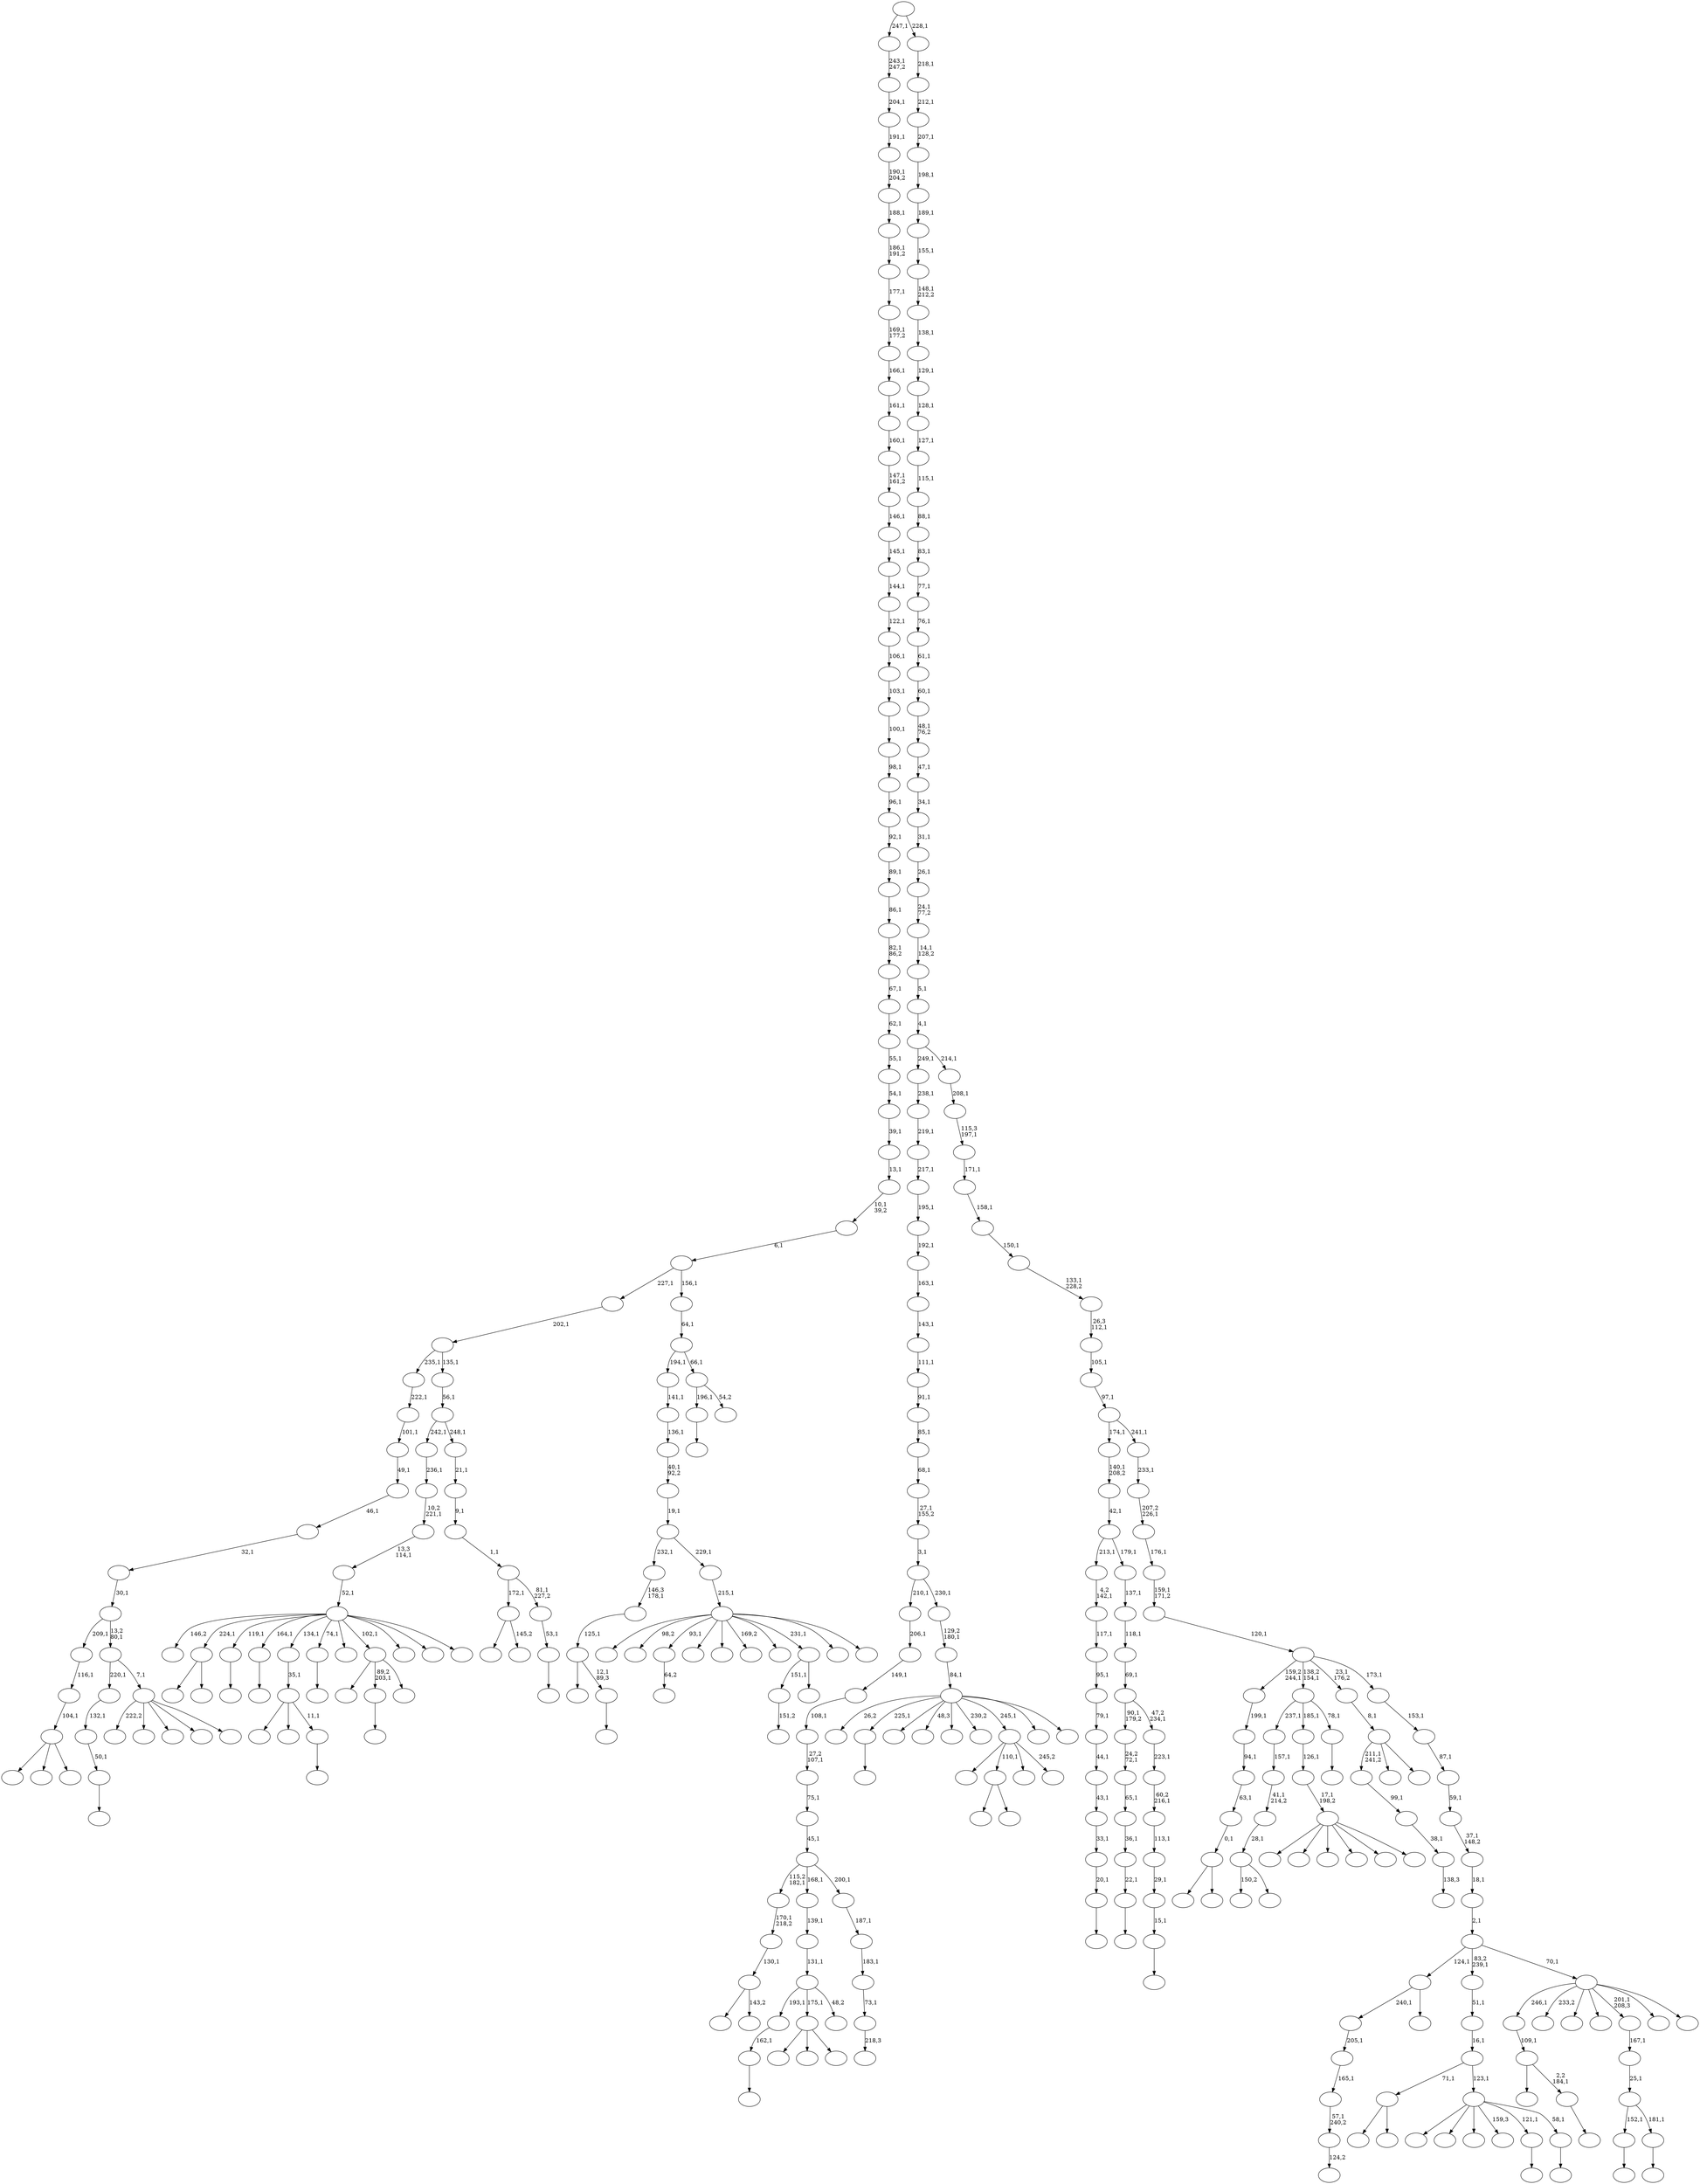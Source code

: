 digraph T {
	350 [label=""]
	349 [label=""]
	348 [label=""]
	347 [label=""]
	346 [label=""]
	345 [label=""]
	344 [label=""]
	343 [label=""]
	342 [label=""]
	341 [label=""]
	340 [label=""]
	339 [label=""]
	338 [label=""]
	337 [label=""]
	336 [label=""]
	335 [label=""]
	334 [label=""]
	333 [label=""]
	332 [label=""]
	331 [label=""]
	330 [label=""]
	329 [label=""]
	328 [label=""]
	327 [label=""]
	326 [label=""]
	325 [label=""]
	324 [label=""]
	323 [label=""]
	322 [label=""]
	321 [label=""]
	320 [label=""]
	319 [label=""]
	318 [label=""]
	317 [label=""]
	316 [label=""]
	315 [label=""]
	314 [label=""]
	313 [label=""]
	312 [label=""]
	311 [label=""]
	310 [label=""]
	309 [label=""]
	308 [label=""]
	307 [label=""]
	306 [label=""]
	305 [label=""]
	304 [label=""]
	303 [label=""]
	302 [label=""]
	301 [label=""]
	300 [label=""]
	299 [label=""]
	298 [label=""]
	297 [label=""]
	296 [label=""]
	295 [label=""]
	294 [label=""]
	293 [label=""]
	292 [label=""]
	291 [label=""]
	290 [label=""]
	289 [label=""]
	288 [label=""]
	287 [label=""]
	286 [label=""]
	285 [label=""]
	284 [label=""]
	283 [label=""]
	282 [label=""]
	281 [label=""]
	280 [label=""]
	279 [label=""]
	278 [label=""]
	277 [label=""]
	276 [label=""]
	275 [label=""]
	274 [label=""]
	273 [label=""]
	272 [label=""]
	271 [label=""]
	270 [label=""]
	269 [label=""]
	268 [label=""]
	267 [label=""]
	266 [label=""]
	265 [label=""]
	264 [label=""]
	263 [label=""]
	262 [label=""]
	261 [label=""]
	260 [label=""]
	259 [label=""]
	258 [label=""]
	257 [label=""]
	256 [label=""]
	255 [label=""]
	254 [label=""]
	253 [label=""]
	252 [label=""]
	251 [label=""]
	250 [label=""]
	249 [label=""]
	248 [label=""]
	247 [label=""]
	246 [label=""]
	245 [label=""]
	244 [label=""]
	243 [label=""]
	242 [label=""]
	241 [label=""]
	240 [label=""]
	239 [label=""]
	238 [label=""]
	237 [label=""]
	236 [label=""]
	235 [label=""]
	234 [label=""]
	233 [label=""]
	232 [label=""]
	231 [label=""]
	230 [label=""]
	229 [label=""]
	228 [label=""]
	227 [label=""]
	226 [label=""]
	225 [label=""]
	224 [label=""]
	223 [label=""]
	222 [label=""]
	221 [label=""]
	220 [label=""]
	219 [label=""]
	218 [label=""]
	217 [label=""]
	216 [label=""]
	215 [label=""]
	214 [label=""]
	213 [label=""]
	212 [label=""]
	211 [label=""]
	210 [label=""]
	209 [label=""]
	208 [label=""]
	207 [label=""]
	206 [label=""]
	205 [label=""]
	204 [label=""]
	203 [label=""]
	202 [label=""]
	201 [label=""]
	200 [label=""]
	199 [label=""]
	198 [label=""]
	197 [label=""]
	196 [label=""]
	195 [label=""]
	194 [label=""]
	193 [label=""]
	192 [label=""]
	191 [label=""]
	190 [label=""]
	189 [label=""]
	188 [label=""]
	187 [label=""]
	186 [label=""]
	185 [label=""]
	184 [label=""]
	183 [label=""]
	182 [label=""]
	181 [label=""]
	180 [label=""]
	179 [label=""]
	178 [label=""]
	177 [label=""]
	176 [label=""]
	175 [label=""]
	174 [label=""]
	173 [label=""]
	172 [label=""]
	171 [label=""]
	170 [label=""]
	169 [label=""]
	168 [label=""]
	167 [label=""]
	166 [label=""]
	165 [label=""]
	164 [label=""]
	163 [label=""]
	162 [label=""]
	161 [label=""]
	160 [label=""]
	159 [label=""]
	158 [label=""]
	157 [label=""]
	156 [label=""]
	155 [label=""]
	154 [label=""]
	153 [label=""]
	152 [label=""]
	151 [label=""]
	150 [label=""]
	149 [label=""]
	148 [label=""]
	147 [label=""]
	146 [label=""]
	145 [label=""]
	144 [label=""]
	143 [label=""]
	142 [label=""]
	141 [label=""]
	140 [label=""]
	139 [label=""]
	138 [label=""]
	137 [label=""]
	136 [label=""]
	135 [label=""]
	134 [label=""]
	133 [label=""]
	132 [label=""]
	131 [label=""]
	130 [label=""]
	129 [label=""]
	128 [label=""]
	127 [label=""]
	126 [label=""]
	125 [label=""]
	124 [label=""]
	123 [label=""]
	122 [label=""]
	121 [label=""]
	120 [label=""]
	119 [label=""]
	118 [label=""]
	117 [label=""]
	116 [label=""]
	115 [label=""]
	114 [label=""]
	113 [label=""]
	112 [label=""]
	111 [label=""]
	110 [label=""]
	109 [label=""]
	108 [label=""]
	107 [label=""]
	106 [label=""]
	105 [label=""]
	104 [label=""]
	103 [label=""]
	102 [label=""]
	101 [label=""]
	100 [label=""]
	99 [label=""]
	98 [label=""]
	97 [label=""]
	96 [label=""]
	95 [label=""]
	94 [label=""]
	93 [label=""]
	92 [label=""]
	91 [label=""]
	90 [label=""]
	89 [label=""]
	88 [label=""]
	87 [label=""]
	86 [label=""]
	85 [label=""]
	84 [label=""]
	83 [label=""]
	82 [label=""]
	81 [label=""]
	80 [label=""]
	79 [label=""]
	78 [label=""]
	77 [label=""]
	76 [label=""]
	75 [label=""]
	74 [label=""]
	73 [label=""]
	72 [label=""]
	71 [label=""]
	70 [label=""]
	69 [label=""]
	68 [label=""]
	67 [label=""]
	66 [label=""]
	65 [label=""]
	64 [label=""]
	63 [label=""]
	62 [label=""]
	61 [label=""]
	60 [label=""]
	59 [label=""]
	58 [label=""]
	57 [label=""]
	56 [label=""]
	55 [label=""]
	54 [label=""]
	53 [label=""]
	52 [label=""]
	51 [label=""]
	50 [label=""]
	49 [label=""]
	48 [label=""]
	47 [label=""]
	46 [label=""]
	45 [label=""]
	44 [label=""]
	43 [label=""]
	42 [label=""]
	41 [label=""]
	40 [label=""]
	39 [label=""]
	38 [label=""]
	37 [label=""]
	36 [label=""]
	35 [label=""]
	34 [label=""]
	33 [label=""]
	32 [label=""]
	31 [label=""]
	30 [label=""]
	29 [label=""]
	28 [label=""]
	27 [label=""]
	26 [label=""]
	25 [label=""]
	24 [label=""]
	23 [label=""]
	22 [label=""]
	21 [label=""]
	20 [label=""]
	19 [label=""]
	18 [label=""]
	17 [label=""]
	16 [label=""]
	15 [label=""]
	14 [label=""]
	13 [label=""]
	12 [label=""]
	11 [label=""]
	10 [label=""]
	9 [label=""]
	8 [label=""]
	7 [label=""]
	6 [label=""]
	5 [label=""]
	4 [label=""]
	3 [label=""]
	2 [label=""]
	1 [label=""]
	0 [label=""]
	346 -> 347 [label=""]
	345 -> 346 [label="162,1"]
	342 -> 343 [label=""]
	341 -> 344 [label=""]
	341 -> 342 [label="2,2\n184,1"]
	340 -> 341 [label="109,1"]
	337 -> 338 [label=""]
	333 -> 334 [label="138,3"]
	332 -> 333 [label="38,1"]
	331 -> 332 [label="99,1"]
	329 -> 335 [label=""]
	329 -> 330 [label=""]
	324 -> 325 [label=""]
	321 -> 322 [label=""]
	320 -> 321 [label="20,1"]
	319 -> 320 [label="33,1"]
	318 -> 319 [label="43,1"]
	317 -> 318 [label="44,1"]
	316 -> 317 [label="79,1"]
	315 -> 316 [label="95,1"]
	314 -> 315 [label="117,1"]
	313 -> 314 [label="4,2\n142,1"]
	309 -> 348 [label=""]
	309 -> 310 [label="145,2"]
	303 -> 304 [label="151,2"]
	301 -> 323 [label=""]
	301 -> 312 [label=""]
	301 -> 302 [label=""]
	298 -> 305 [label="150,2"]
	298 -> 299 [label=""]
	297 -> 298 [label="28,1"]
	296 -> 297 [label="41,1\n214,2"]
	295 -> 296 [label="157,1"]
	292 -> 293 [label=""]
	291 -> 292 [label="50,1"]
	290 -> 291 [label="132,1"]
	286 -> 287 [label="124,2"]
	285 -> 286 [label="57,1\n240,2"]
	284 -> 285 [label="165,1"]
	283 -> 284 [label="205,1"]
	281 -> 282 [label="64,2"]
	278 -> 311 [label=""]
	278 -> 279 [label=""]
	277 -> 278 [label="0,1"]
	276 -> 277 [label="63,1"]
	275 -> 276 [label="94,1"]
	274 -> 275 [label="199,1"]
	271 -> 272 [label=""]
	269 -> 273 [label=""]
	269 -> 270 [label=""]
	265 -> 266 [label=""]
	264 -> 280 [label=""]
	264 -> 265 [label="12,1\n89,3"]
	263 -> 264 [label="125,1"]
	262 -> 263 [label="146,3\n178,1"]
	259 -> 260 [label=""]
	257 -> 258 [label=""]
	256 -> 257 [label="22,1"]
	255 -> 256 [label="36,1"]
	254 -> 255 [label="65,1"]
	253 -> 254 [label="24,2\n72,1"]
	251 -> 252 [label=""]
	250 -> 251 [label="15,1"]
	249 -> 250 [label="29,1"]
	248 -> 249 [label="113,1"]
	247 -> 248 [label="60,2\n216,1"]
	246 -> 247 [label="223,1"]
	245 -> 253 [label="90,1\n179,2"]
	245 -> 246 [label="47,2\n234,1"]
	244 -> 245 [label="69,1"]
	243 -> 244 [label="118,1"]
	242 -> 243 [label="137,1"]
	241 -> 313 [label="213,1"]
	241 -> 242 [label="179,1"]
	240 -> 241 [label="42,1"]
	239 -> 240 [label="140,1\n208,2"]
	236 -> 237 [label=""]
	228 -> 229 [label=""]
	227 -> 339 [label=""]
	227 -> 268 [label=""]
	227 -> 228 [label="11,1"]
	226 -> 227 [label="35,1"]
	220 -> 221 [label=""]
	218 -> 225 [label=""]
	218 -> 219 [label="143,2"]
	217 -> 218 [label="130,1"]
	216 -> 217 [label="170,1\n218,2"]
	210 -> 211 [label=""]
	207 -> 303 [label="151,1"]
	207 -> 208 [label=""]
	203 -> 261 [label=""]
	203 -> 223 [label=""]
	203 -> 204 [label=""]
	202 -> 203 [label="104,1"]
	201 -> 202 [label="116,1"]
	199 -> 326 [label=""]
	199 -> 200 [label=""]
	196 -> 327 [label=""]
	196 -> 267 [label=""]
	196 -> 233 [label=""]
	196 -> 230 [label=""]
	196 -> 209 [label=""]
	196 -> 197 [label=""]
	195 -> 196 [label="17,1\n198,2"]
	194 -> 195 [label="126,1"]
	191 -> 192 [label=""]
	190 -> 295 [label="237,1"]
	190 -> 194 [label="185,1"]
	190 -> 191 [label="78,1"]
	187 -> 238 [label=""]
	187 -> 210 [label="89,2\n203,1"]
	187 -> 188 [label=""]
	184 -> 185 [label=""]
	183 -> 271 [label="152,1"]
	183 -> 184 [label="181,1"]
	182 -> 183 [label="25,1"]
	181 -> 182 [label="167,1"]
	177 -> 345 [label="193,1"]
	177 -> 301 [label="175,1"]
	177 -> 178 [label="48,2"]
	176 -> 177 [label="131,1"]
	175 -> 176 [label="139,1"]
	172 -> 300 [label="222,2"]
	172 -> 289 [label=""]
	172 -> 193 [label=""]
	172 -> 186 [label=""]
	172 -> 173 [label=""]
	171 -> 290 [label="220,1"]
	171 -> 172 [label="7,1"]
	170 -> 201 [label="209,1"]
	170 -> 171 [label="13,2\n80,1"]
	169 -> 170 [label="30,1"]
	168 -> 169 [label="32,1"]
	167 -> 168 [label="46,1"]
	166 -> 167 [label="49,1"]
	165 -> 166 [label="101,1"]
	164 -> 165 [label="222,1"]
	162 -> 350 [label="146,2"]
	162 -> 329 [label="224,1"]
	162 -> 324 [label="119,1"]
	162 -> 236 [label="164,1"]
	162 -> 226 [label="134,1"]
	162 -> 220 [label="74,1"]
	162 -> 205 [label=""]
	162 -> 187 [label="102,1"]
	162 -> 180 [label=""]
	162 -> 179 [label=""]
	162 -> 163 [label=""]
	161 -> 162 [label="52,1"]
	160 -> 161 [label="13,3\n114,1"]
	159 -> 160 [label="10,2\n221,1"]
	158 -> 159 [label="236,1"]
	156 -> 157 [label="218,3"]
	155 -> 156 [label="73,1"]
	154 -> 155 [label="183,1"]
	153 -> 154 [label="187,1"]
	152 -> 216 [label="115,2\n182,1"]
	152 -> 175 [label="168,1"]
	152 -> 153 [label="200,1"]
	151 -> 152 [label="45,1"]
	150 -> 151 [label="75,1"]
	149 -> 150 [label="27,2\n107,1"]
	148 -> 149 [label="108,1"]
	147 -> 148 [label="149,1"]
	146 -> 147 [label="206,1"]
	143 -> 328 [label=""]
	143 -> 294 [label="98,2"]
	143 -> 281 [label="93,1"]
	143 -> 232 [label=""]
	143 -> 214 [label=""]
	143 -> 213 [label="169,2"]
	143 -> 212 [label=""]
	143 -> 207 [label="231,1"]
	143 -> 189 [label=""]
	143 -> 144 [label=""]
	142 -> 143 [label="215,1"]
	141 -> 262 [label="232,1"]
	141 -> 142 [label="229,1"]
	140 -> 141 [label="19,1"]
	139 -> 140 [label="40,1\n92,2"]
	138 -> 139 [label="136,1"]
	137 -> 138 [label="141,1"]
	135 -> 331 [label="211,1\n241,2"]
	135 -> 231 [label=""]
	135 -> 136 [label=""]
	134 -> 135 [label="8,1"]
	132 -> 349 [label=""]
	132 -> 269 [label="110,1"]
	132 -> 198 [label=""]
	132 -> 133 [label="245,2"]
	130 -> 131 [label=""]
	129 -> 130 [label="53,1"]
	128 -> 309 [label="172,1"]
	128 -> 129 [label="81,1\n227,2"]
	127 -> 128 [label="1,1"]
	126 -> 127 [label="9,1"]
	125 -> 126 [label="21,1"]
	124 -> 158 [label="242,1"]
	124 -> 125 [label="248,1"]
	123 -> 124 [label="56,1"]
	122 -> 164 [label="235,1"]
	122 -> 123 [label="135,1"]
	121 -> 122 [label="202,1"]
	118 -> 337 [label="196,1"]
	118 -> 119 [label="54,2"]
	117 -> 137 [label="194,1"]
	117 -> 118 [label="66,1"]
	116 -> 117 [label="64,1"]
	115 -> 121 [label="227,1"]
	115 -> 116 [label="156,1"]
	114 -> 115 [label="6,1"]
	113 -> 114 [label="10,1\n39,2"]
	112 -> 113 [label="13,1"]
	111 -> 112 [label="39,1"]
	110 -> 111 [label="54,1"]
	109 -> 110 [label="55,1"]
	108 -> 109 [label="62,1"]
	107 -> 108 [label="67,1"]
	106 -> 107 [label="82,1\n86,2"]
	105 -> 106 [label="86,1"]
	104 -> 105 [label="89,1"]
	103 -> 104 [label="92,1"]
	102 -> 103 [label="96,1"]
	101 -> 102 [label="98,1"]
	100 -> 101 [label="100,1"]
	99 -> 100 [label="103,1"]
	98 -> 99 [label="106,1"]
	97 -> 98 [label="122,1"]
	96 -> 97 [label="144,1"]
	95 -> 96 [label="145,1"]
	94 -> 95 [label="146,1"]
	93 -> 94 [label="147,1\n161,2"]
	92 -> 93 [label="160,1"]
	91 -> 92 [label="161,1"]
	90 -> 91 [label="166,1"]
	89 -> 90 [label="169,1\n177,2"]
	88 -> 89 [label="177,1"]
	87 -> 88 [label="186,1\n191,2"]
	86 -> 87 [label="188,1"]
	85 -> 86 [label="190,1\n204,2"]
	84 -> 85 [label="191,1"]
	83 -> 84 [label="204,1"]
	82 -> 83 [label="243,1\n247,2"]
	80 -> 283 [label="240,1"]
	80 -> 81 [label=""]
	78 -> 79 [label=""]
	76 -> 306 [label="26,2"]
	76 -> 259 [label="225,1"]
	76 -> 234 [label=""]
	76 -> 224 [label="48,3"]
	76 -> 215 [label=""]
	76 -> 145 [label="230,2"]
	76 -> 132 [label="245,1"]
	76 -> 120 [label=""]
	76 -> 77 [label=""]
	75 -> 76 [label="84,1"]
	74 -> 75 [label="129,2\n180,1"]
	73 -> 146 [label="210,1"]
	73 -> 74 [label="230,1"]
	72 -> 73 [label="3,1"]
	71 -> 72 [label="27,1\n155,2"]
	70 -> 71 [label="68,1"]
	69 -> 70 [label="85,1"]
	68 -> 69 [label="91,1"]
	67 -> 68 [label="111,1"]
	66 -> 67 [label="143,1"]
	65 -> 66 [label="163,1"]
	64 -> 65 [label="192,1"]
	63 -> 64 [label="195,1"]
	62 -> 63 [label="217,1"]
	61 -> 62 [label="219,1"]
	60 -> 61 [label="238,1"]
	58 -> 59 [label=""]
	57 -> 308 [label=""]
	57 -> 307 [label=""]
	57 -> 235 [label=""]
	57 -> 206 [label="159,3"]
	57 -> 78 [label="121,1"]
	57 -> 58 [label="58,1"]
	56 -> 199 [label="71,1"]
	56 -> 57 [label="123,1"]
	55 -> 56 [label="16,1"]
	54 -> 55 [label="51,1"]
	52 -> 340 [label="246,1"]
	52 -> 336 [label="233,2"]
	52 -> 288 [label=""]
	52 -> 222 [label=""]
	52 -> 181 [label="201,1\n208,3"]
	52 -> 174 [label=""]
	52 -> 53 [label=""]
	51 -> 80 [label="124,1"]
	51 -> 54 [label="83,2\n239,1"]
	51 -> 52 [label="70,1"]
	50 -> 51 [label="2,1"]
	49 -> 50 [label="18,1"]
	48 -> 49 [label="37,1\n148,2"]
	47 -> 48 [label="59,1"]
	46 -> 47 [label="87,1"]
	45 -> 46 [label="153,1"]
	44 -> 274 [label="159,2\n244,1"]
	44 -> 190 [label="138,2\n154,1"]
	44 -> 134 [label="23,1\n176,2"]
	44 -> 45 [label="173,1"]
	43 -> 44 [label="120,1"]
	42 -> 43 [label="159,1\n171,2"]
	41 -> 42 [label="176,1"]
	40 -> 41 [label="207,2\n226,1"]
	39 -> 40 [label="233,1"]
	38 -> 239 [label="174,1"]
	38 -> 39 [label="241,1"]
	37 -> 38 [label="97,1"]
	36 -> 37 [label="105,1"]
	35 -> 36 [label="26,3\n112,1"]
	34 -> 35 [label="133,1\n228,2"]
	33 -> 34 [label="150,1"]
	32 -> 33 [label="158,1"]
	31 -> 32 [label="171,1"]
	30 -> 31 [label="115,3\n197,1"]
	29 -> 30 [label="208,1"]
	28 -> 60 [label="249,1"]
	28 -> 29 [label="214,1"]
	27 -> 28 [label="4,1"]
	26 -> 27 [label="5,1"]
	25 -> 26 [label="14,1\n128,2"]
	24 -> 25 [label="24,1\n77,2"]
	23 -> 24 [label="26,1"]
	22 -> 23 [label="31,1"]
	21 -> 22 [label="34,1"]
	20 -> 21 [label="47,1"]
	19 -> 20 [label="48,1\n76,2"]
	18 -> 19 [label="60,1"]
	17 -> 18 [label="61,1"]
	16 -> 17 [label="76,1"]
	15 -> 16 [label="77,1"]
	14 -> 15 [label="83,1"]
	13 -> 14 [label="88,1"]
	12 -> 13 [label="115,1"]
	11 -> 12 [label="127,1"]
	10 -> 11 [label="128,1"]
	9 -> 10 [label="129,1"]
	8 -> 9 [label="138,1"]
	7 -> 8 [label="148,1\n212,2"]
	6 -> 7 [label="155,1"]
	5 -> 6 [label="189,1"]
	4 -> 5 [label="198,1"]
	3 -> 4 [label="207,1"]
	2 -> 3 [label="212,1"]
	1 -> 2 [label="218,1"]
	0 -> 82 [label="247,1"]
	0 -> 1 [label="228,1"]
}
